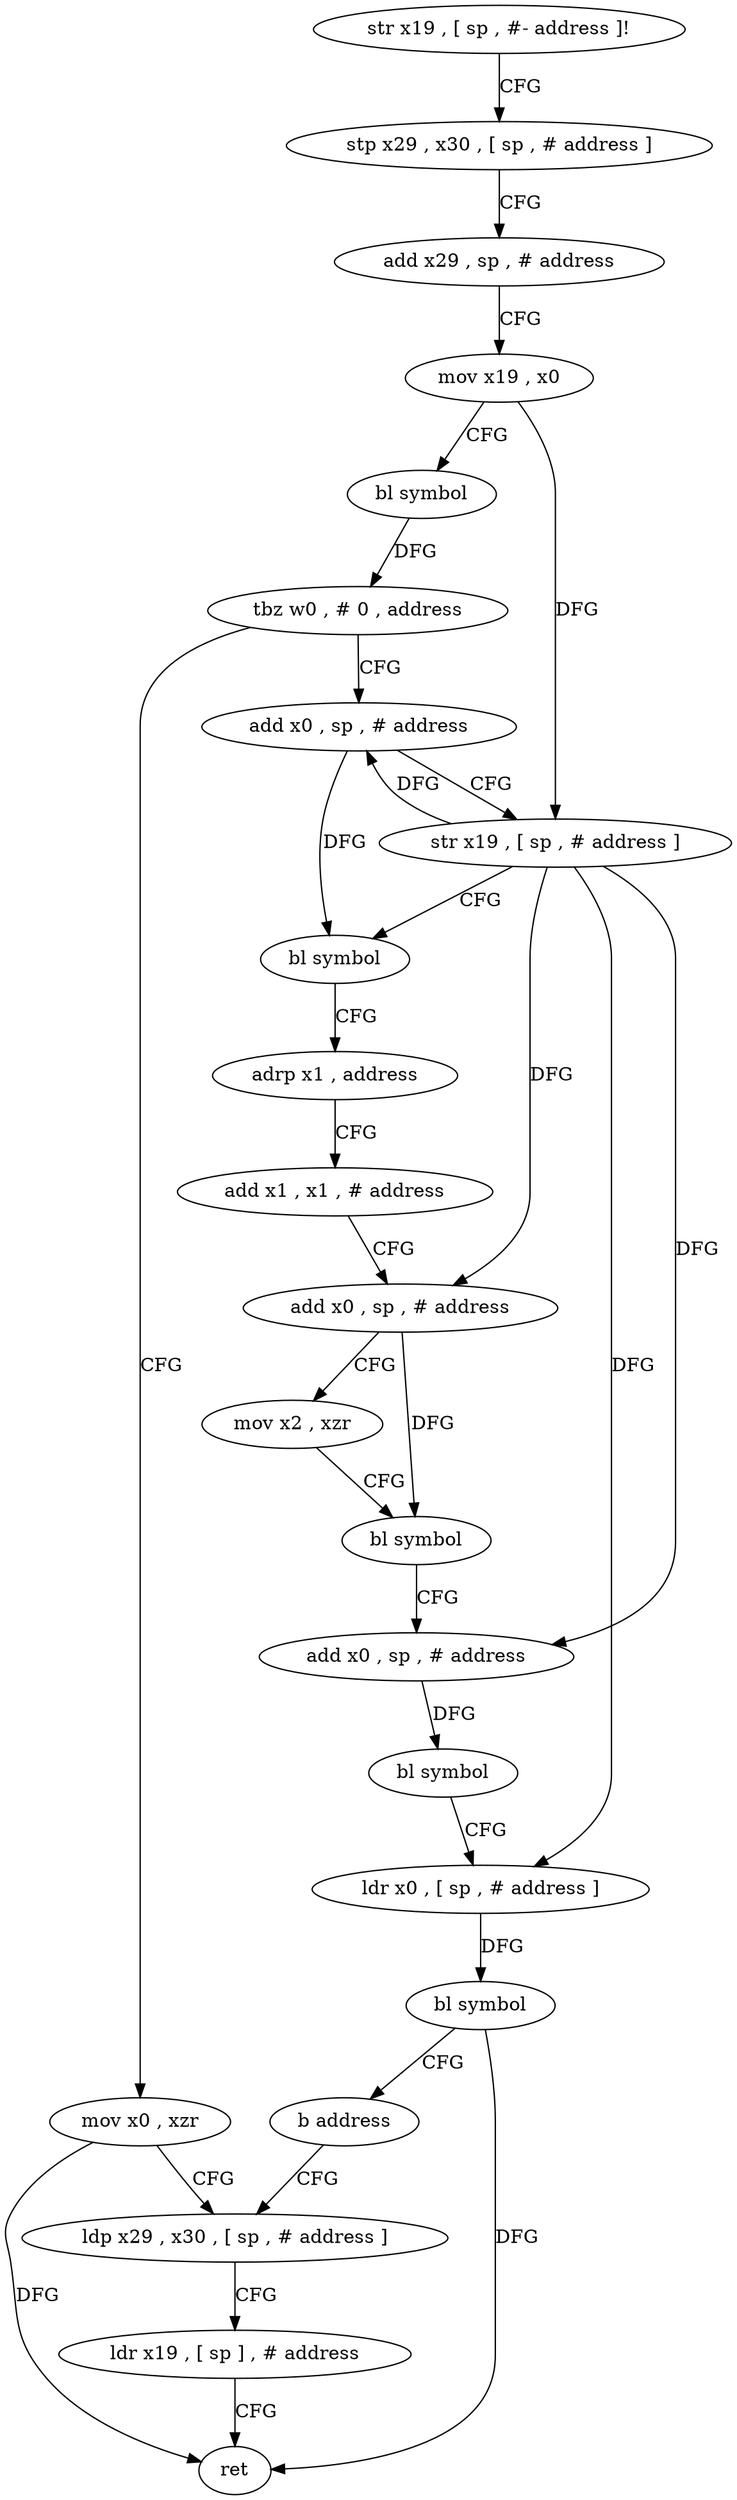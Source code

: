digraph "func" {
"84300" [label = "str x19 , [ sp , #- address ]!" ]
"84304" [label = "stp x29 , x30 , [ sp , # address ]" ]
"84308" [label = "add x29 , sp , # address" ]
"84312" [label = "mov x19 , x0" ]
"84316" [label = "bl symbol" ]
"84320" [label = "tbz w0 , # 0 , address" ]
"84376" [label = "mov x0 , xzr" ]
"84324" [label = "add x0 , sp , # address" ]
"84380" [label = "ldp x29 , x30 , [ sp , # address ]" ]
"84328" [label = "str x19 , [ sp , # address ]" ]
"84332" [label = "bl symbol" ]
"84336" [label = "adrp x1 , address" ]
"84340" [label = "add x1 , x1 , # address" ]
"84344" [label = "add x0 , sp , # address" ]
"84348" [label = "mov x2 , xzr" ]
"84352" [label = "bl symbol" ]
"84356" [label = "add x0 , sp , # address" ]
"84360" [label = "bl symbol" ]
"84364" [label = "ldr x0 , [ sp , # address ]" ]
"84368" [label = "bl symbol" ]
"84372" [label = "b address" ]
"84384" [label = "ldr x19 , [ sp ] , # address" ]
"84388" [label = "ret" ]
"84300" -> "84304" [ label = "CFG" ]
"84304" -> "84308" [ label = "CFG" ]
"84308" -> "84312" [ label = "CFG" ]
"84312" -> "84316" [ label = "CFG" ]
"84312" -> "84328" [ label = "DFG" ]
"84316" -> "84320" [ label = "DFG" ]
"84320" -> "84376" [ label = "CFG" ]
"84320" -> "84324" [ label = "CFG" ]
"84376" -> "84380" [ label = "CFG" ]
"84376" -> "84388" [ label = "DFG" ]
"84324" -> "84328" [ label = "CFG" ]
"84324" -> "84332" [ label = "DFG" ]
"84380" -> "84384" [ label = "CFG" ]
"84328" -> "84332" [ label = "CFG" ]
"84328" -> "84324" [ label = "DFG" ]
"84328" -> "84364" [ label = "DFG" ]
"84328" -> "84344" [ label = "DFG" ]
"84328" -> "84356" [ label = "DFG" ]
"84332" -> "84336" [ label = "CFG" ]
"84336" -> "84340" [ label = "CFG" ]
"84340" -> "84344" [ label = "CFG" ]
"84344" -> "84348" [ label = "CFG" ]
"84344" -> "84352" [ label = "DFG" ]
"84348" -> "84352" [ label = "CFG" ]
"84352" -> "84356" [ label = "CFG" ]
"84356" -> "84360" [ label = "DFG" ]
"84360" -> "84364" [ label = "CFG" ]
"84364" -> "84368" [ label = "DFG" ]
"84368" -> "84372" [ label = "CFG" ]
"84368" -> "84388" [ label = "DFG" ]
"84372" -> "84380" [ label = "CFG" ]
"84384" -> "84388" [ label = "CFG" ]
}
